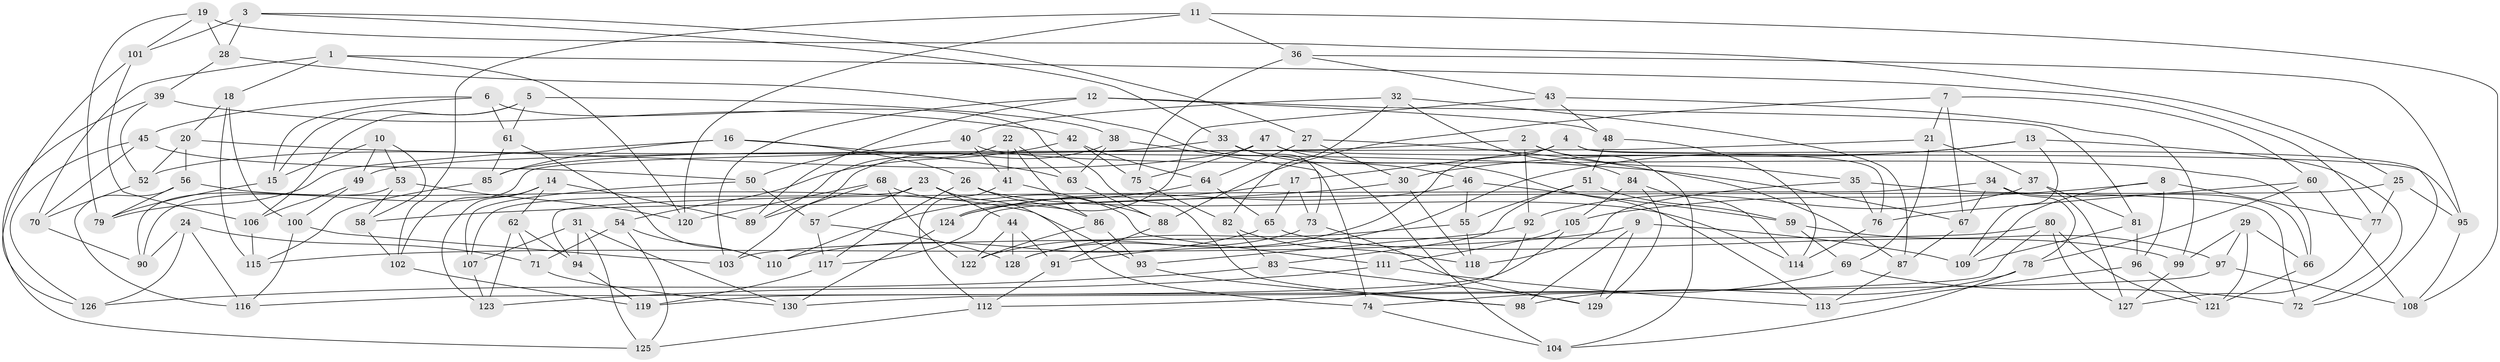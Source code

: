 // Generated by graph-tools (version 1.1) at 2025/16/03/09/25 04:16:39]
// undirected, 130 vertices, 260 edges
graph export_dot {
graph [start="1"]
  node [color=gray90,style=filled];
  1;
  2;
  3;
  4;
  5;
  6;
  7;
  8;
  9;
  10;
  11;
  12;
  13;
  14;
  15;
  16;
  17;
  18;
  19;
  20;
  21;
  22;
  23;
  24;
  25;
  26;
  27;
  28;
  29;
  30;
  31;
  32;
  33;
  34;
  35;
  36;
  37;
  38;
  39;
  40;
  41;
  42;
  43;
  44;
  45;
  46;
  47;
  48;
  49;
  50;
  51;
  52;
  53;
  54;
  55;
  56;
  57;
  58;
  59;
  60;
  61;
  62;
  63;
  64;
  65;
  66;
  67;
  68;
  69;
  70;
  71;
  72;
  73;
  74;
  75;
  76;
  77;
  78;
  79;
  80;
  81;
  82;
  83;
  84;
  85;
  86;
  87;
  88;
  89;
  90;
  91;
  92;
  93;
  94;
  95;
  96;
  97;
  98;
  99;
  100;
  101;
  102;
  103;
  104;
  105;
  106;
  107;
  108;
  109;
  110;
  111;
  112;
  113;
  114;
  115;
  116;
  117;
  118;
  119;
  120;
  121;
  122;
  123;
  124;
  125;
  126;
  127;
  128;
  129;
  130;
  1 -- 70;
  1 -- 77;
  1 -- 120;
  1 -- 18;
  2 -- 35;
  2 -- 104;
  2 -- 92;
  2 -- 49;
  3 -- 33;
  3 -- 27;
  3 -- 101;
  3 -- 28;
  4 -- 17;
  4 -- 72;
  4 -- 76;
  4 -- 122;
  5 -- 15;
  5 -- 61;
  5 -- 106;
  5 -- 38;
  6 -- 98;
  6 -- 61;
  6 -- 45;
  6 -- 15;
  7 -- 60;
  7 -- 67;
  7 -- 88;
  7 -- 21;
  8 -- 96;
  8 -- 105;
  8 -- 77;
  8 -- 109;
  9 -- 115;
  9 -- 98;
  9 -- 129;
  9 -- 109;
  10 -- 49;
  10 -- 15;
  10 -- 53;
  10 -- 58;
  11 -- 108;
  11 -- 102;
  11 -- 120;
  11 -- 36;
  12 -- 81;
  12 -- 48;
  12 -- 89;
  12 -- 103;
  13 -- 91;
  13 -- 30;
  13 -- 72;
  13 -- 109;
  14 -- 123;
  14 -- 62;
  14 -- 89;
  14 -- 102;
  15 -- 79;
  16 -- 85;
  16 -- 63;
  16 -- 79;
  16 -- 26;
  17 -- 124;
  17 -- 65;
  17 -- 73;
  18 -- 20;
  18 -- 100;
  18 -- 115;
  19 -- 79;
  19 -- 101;
  19 -- 28;
  19 -- 25;
  20 -- 52;
  20 -- 67;
  20 -- 56;
  21 -- 37;
  21 -- 69;
  21 -- 90;
  22 -- 63;
  22 -- 89;
  22 -- 41;
  22 -- 86;
  23 -- 44;
  23 -- 74;
  23 -- 107;
  23 -- 57;
  24 -- 90;
  24 -- 116;
  24 -- 126;
  24 -- 71;
  25 -- 95;
  25 -- 77;
  25 -- 117;
  26 -- 114;
  26 -- 117;
  26 -- 86;
  27 -- 64;
  27 -- 30;
  27 -- 87;
  28 -- 104;
  28 -- 39;
  29 -- 66;
  29 -- 121;
  29 -- 99;
  29 -- 97;
  30 -- 58;
  30 -- 118;
  31 -- 125;
  31 -- 94;
  31 -- 107;
  31 -- 130;
  32 -- 84;
  32 -- 40;
  32 -- 87;
  32 -- 82;
  33 -- 85;
  33 -- 73;
  33 -- 46;
  34 -- 94;
  34 -- 78;
  34 -- 66;
  34 -- 67;
  35 -- 72;
  35 -- 76;
  35 -- 118;
  36 -- 95;
  36 -- 43;
  36 -- 75;
  37 -- 81;
  37 -- 127;
  37 -- 92;
  38 -- 63;
  38 -- 103;
  38 -- 74;
  39 -- 52;
  39 -- 125;
  39 -- 42;
  40 -- 41;
  40 -- 50;
  40 -- 66;
  41 -- 88;
  41 -- 112;
  42 -- 64;
  42 -- 54;
  42 -- 75;
  43 -- 48;
  43 -- 99;
  43 -- 124;
  44 -- 128;
  44 -- 122;
  44 -- 91;
  45 -- 50;
  45 -- 70;
  45 -- 126;
  46 -- 55;
  46 -- 124;
  46 -- 59;
  47 -- 75;
  47 -- 95;
  47 -- 52;
  47 -- 113;
  48 -- 114;
  48 -- 51;
  49 -- 100;
  49 -- 106;
  50 -- 57;
  50 -- 107;
  51 -- 83;
  51 -- 55;
  51 -- 59;
  52 -- 70;
  53 -- 58;
  53 -- 120;
  53 -- 90;
  54 -- 71;
  54 -- 125;
  54 -- 110;
  55 -- 118;
  55 -- 128;
  56 -- 79;
  56 -- 116;
  56 -- 93;
  57 -- 128;
  57 -- 117;
  58 -- 102;
  59 -- 97;
  59 -- 69;
  60 -- 78;
  60 -- 108;
  60 -- 76;
  61 -- 85;
  61 -- 110;
  62 -- 123;
  62 -- 94;
  62 -- 71;
  63 -- 88;
  64 -- 65;
  64 -- 110;
  65 -- 99;
  65 -- 110;
  66 -- 121;
  67 -- 87;
  68 -- 89;
  68 -- 120;
  68 -- 122;
  68 -- 111;
  69 -- 74;
  69 -- 72;
  70 -- 90;
  71 -- 130;
  73 -- 129;
  73 -- 128;
  74 -- 104;
  75 -- 82;
  76 -- 114;
  77 -- 127;
  78 -- 98;
  78 -- 104;
  80 -- 103;
  80 -- 130;
  80 -- 121;
  80 -- 127;
  81 -- 96;
  81 -- 109;
  82 -- 118;
  82 -- 83;
  83 -- 126;
  83 -- 129;
  84 -- 105;
  84 -- 114;
  84 -- 129;
  85 -- 115;
  86 -- 122;
  86 -- 93;
  87 -- 113;
  88 -- 91;
  91 -- 112;
  92 -- 93;
  92 -- 112;
  93 -- 98;
  94 -- 119;
  95 -- 108;
  96 -- 113;
  96 -- 121;
  97 -- 116;
  97 -- 108;
  99 -- 127;
  100 -- 103;
  100 -- 116;
  101 -- 126;
  101 -- 106;
  102 -- 119;
  105 -- 119;
  105 -- 111;
  106 -- 115;
  107 -- 123;
  111 -- 113;
  111 -- 123;
  112 -- 125;
  117 -- 119;
  124 -- 130;
}
